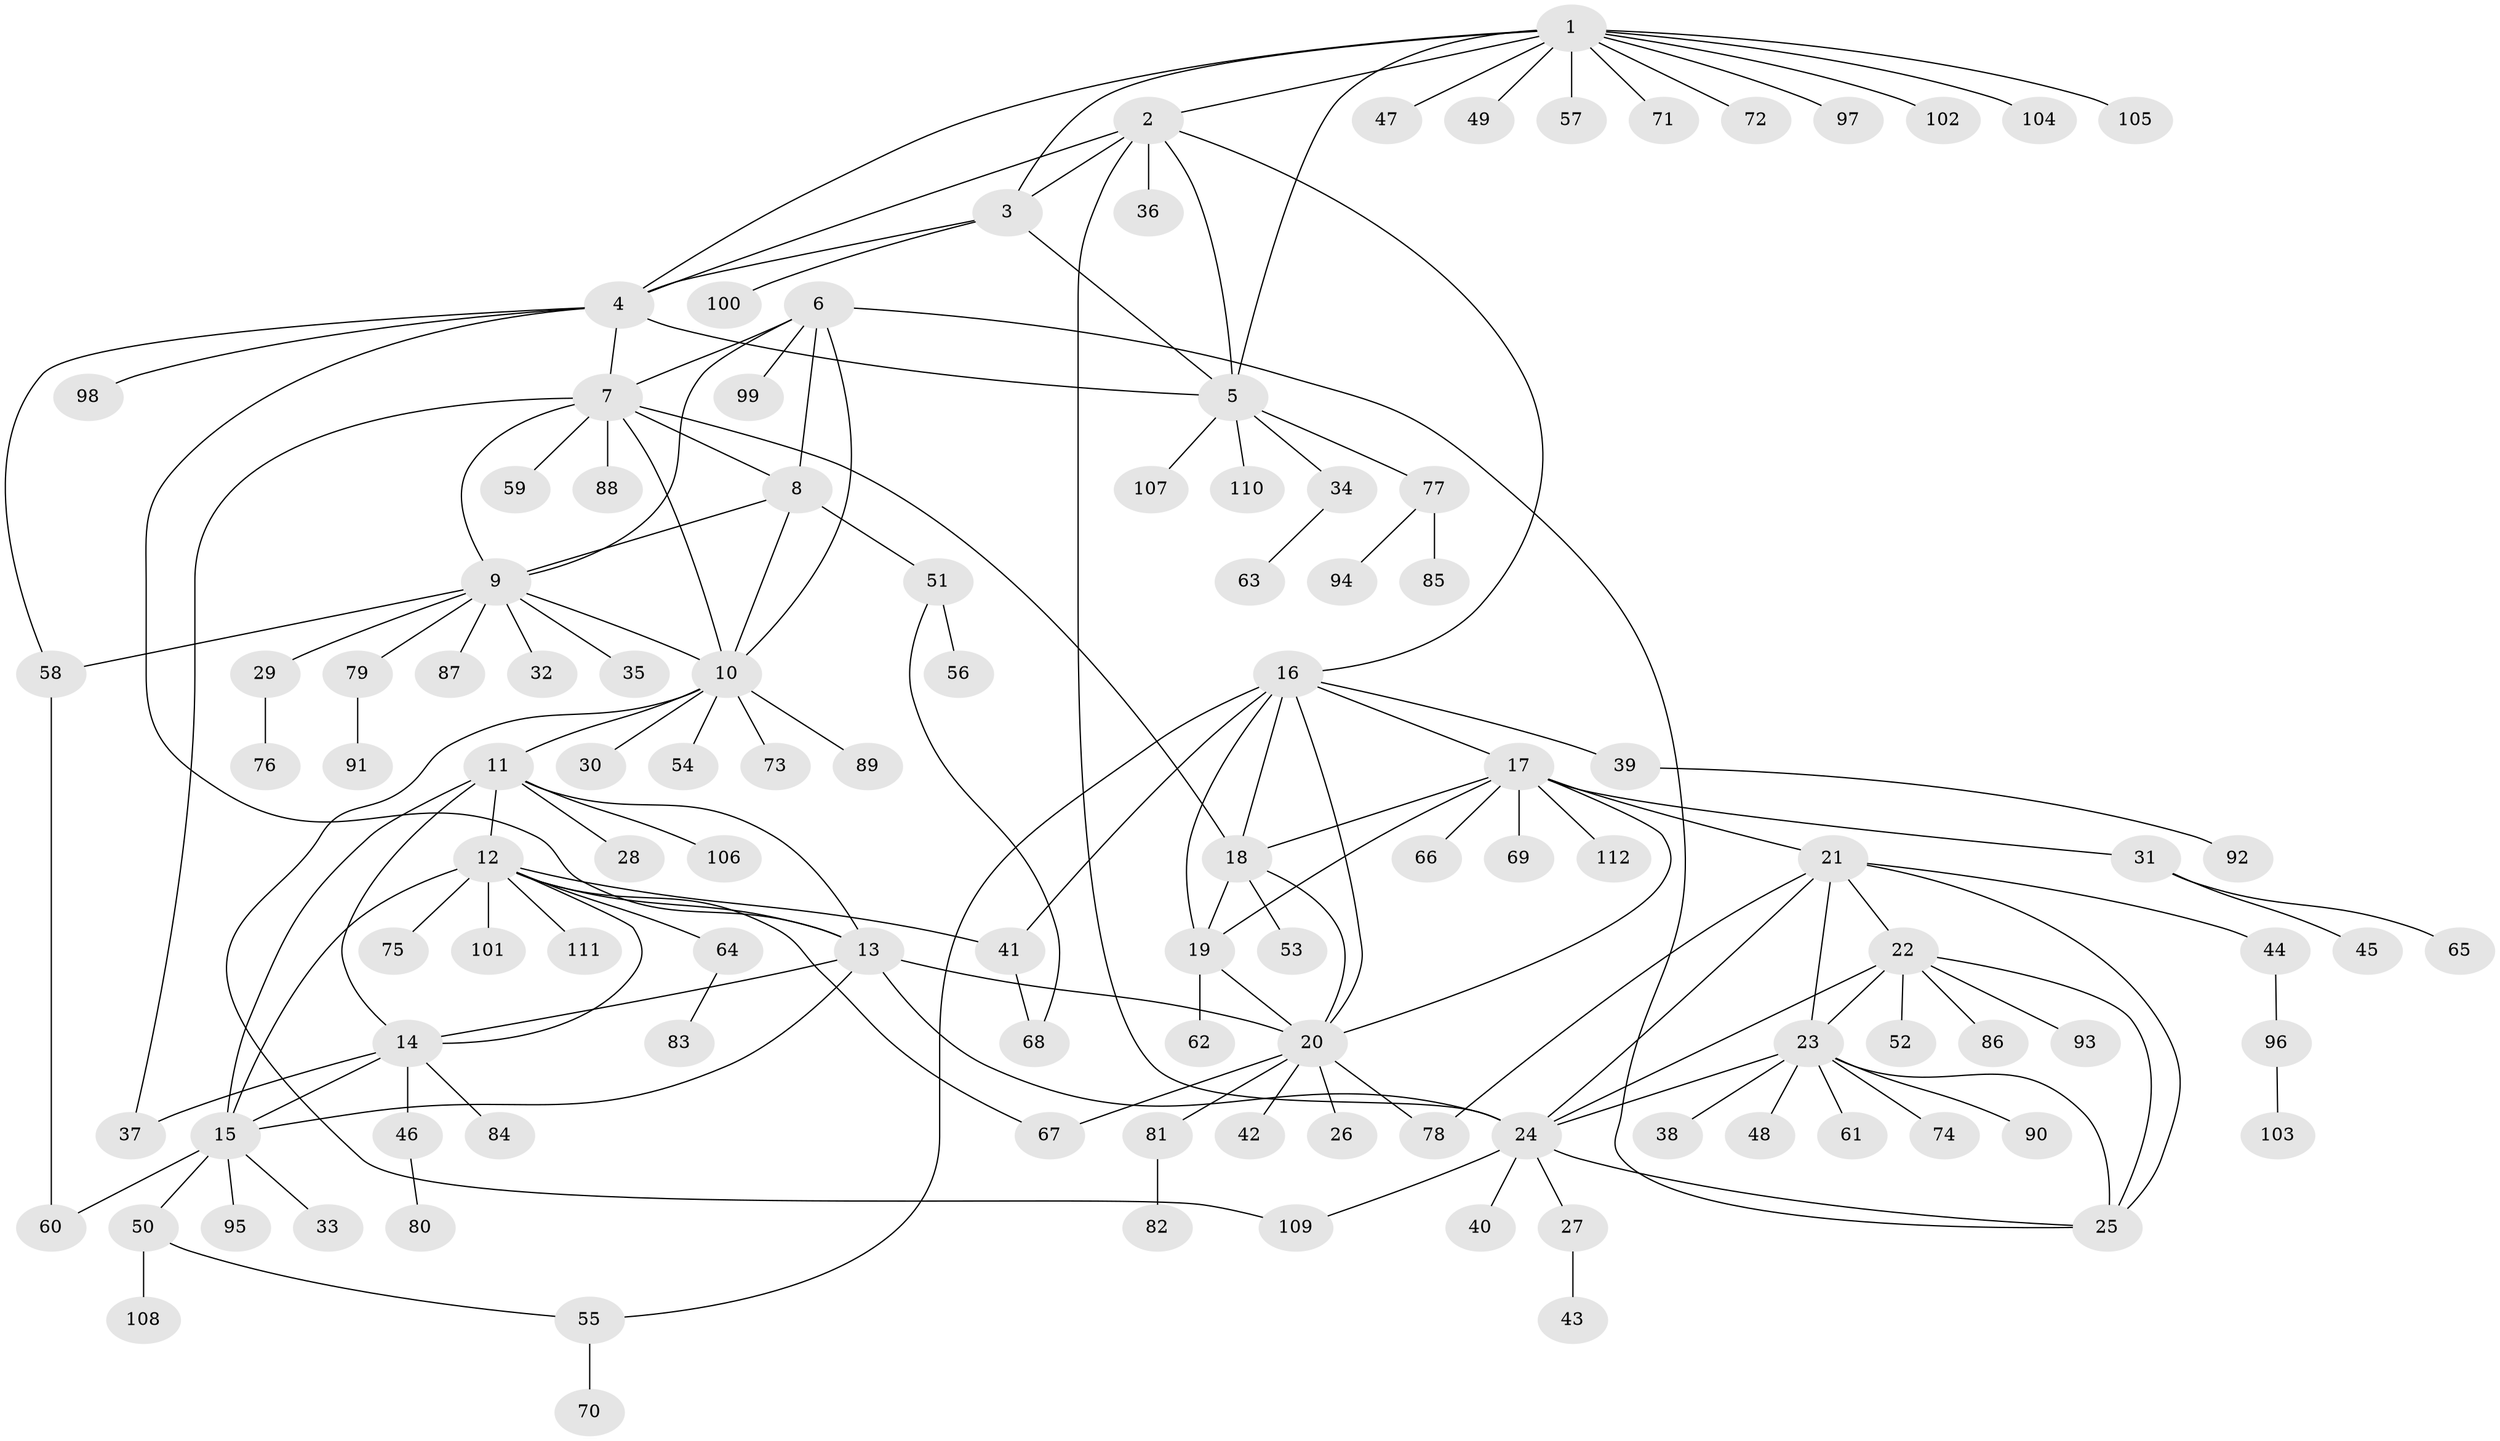 // coarse degree distribution, {6: 0.06666666666666667, 9: 0.044444444444444446, 1: 0.5333333333333333, 7: 0.06666666666666667, 2: 0.08888888888888889, 3: 0.06666666666666667, 5: 0.08888888888888889, 8: 0.022222222222222223, 4: 0.022222222222222223}
// Generated by graph-tools (version 1.1) at 2025/37/03/04/25 23:37:30]
// undirected, 112 vertices, 156 edges
graph export_dot {
  node [color=gray90,style=filled];
  1;
  2;
  3;
  4;
  5;
  6;
  7;
  8;
  9;
  10;
  11;
  12;
  13;
  14;
  15;
  16;
  17;
  18;
  19;
  20;
  21;
  22;
  23;
  24;
  25;
  26;
  27;
  28;
  29;
  30;
  31;
  32;
  33;
  34;
  35;
  36;
  37;
  38;
  39;
  40;
  41;
  42;
  43;
  44;
  45;
  46;
  47;
  48;
  49;
  50;
  51;
  52;
  53;
  54;
  55;
  56;
  57;
  58;
  59;
  60;
  61;
  62;
  63;
  64;
  65;
  66;
  67;
  68;
  69;
  70;
  71;
  72;
  73;
  74;
  75;
  76;
  77;
  78;
  79;
  80;
  81;
  82;
  83;
  84;
  85;
  86;
  87;
  88;
  89;
  90;
  91;
  92;
  93;
  94;
  95;
  96;
  97;
  98;
  99;
  100;
  101;
  102;
  103;
  104;
  105;
  106;
  107;
  108;
  109;
  110;
  111;
  112;
  1 -- 2;
  1 -- 3;
  1 -- 4;
  1 -- 5;
  1 -- 47;
  1 -- 49;
  1 -- 57;
  1 -- 71;
  1 -- 72;
  1 -- 97;
  1 -- 102;
  1 -- 104;
  1 -- 105;
  2 -- 3;
  2 -- 4;
  2 -- 5;
  2 -- 16;
  2 -- 24;
  2 -- 36;
  3 -- 4;
  3 -- 5;
  3 -- 100;
  4 -- 5;
  4 -- 7;
  4 -- 13;
  4 -- 58;
  4 -- 98;
  5 -- 34;
  5 -- 77;
  5 -- 107;
  5 -- 110;
  6 -- 7;
  6 -- 8;
  6 -- 9;
  6 -- 10;
  6 -- 25;
  6 -- 99;
  7 -- 8;
  7 -- 9;
  7 -- 10;
  7 -- 18;
  7 -- 37;
  7 -- 59;
  7 -- 88;
  8 -- 9;
  8 -- 10;
  8 -- 51;
  9 -- 10;
  9 -- 29;
  9 -- 32;
  9 -- 35;
  9 -- 58;
  9 -- 79;
  9 -- 87;
  10 -- 11;
  10 -- 30;
  10 -- 54;
  10 -- 73;
  10 -- 89;
  10 -- 109;
  11 -- 12;
  11 -- 13;
  11 -- 14;
  11 -- 15;
  11 -- 28;
  11 -- 106;
  12 -- 13;
  12 -- 14;
  12 -- 15;
  12 -- 41;
  12 -- 64;
  12 -- 67;
  12 -- 75;
  12 -- 101;
  12 -- 111;
  13 -- 14;
  13 -- 15;
  13 -- 20;
  13 -- 24;
  14 -- 15;
  14 -- 37;
  14 -- 46;
  14 -- 84;
  15 -- 33;
  15 -- 50;
  15 -- 60;
  15 -- 95;
  16 -- 17;
  16 -- 18;
  16 -- 19;
  16 -- 20;
  16 -- 39;
  16 -- 41;
  16 -- 55;
  17 -- 18;
  17 -- 19;
  17 -- 20;
  17 -- 21;
  17 -- 31;
  17 -- 66;
  17 -- 69;
  17 -- 112;
  18 -- 19;
  18 -- 20;
  18 -- 53;
  19 -- 20;
  19 -- 62;
  20 -- 26;
  20 -- 42;
  20 -- 67;
  20 -- 78;
  20 -- 81;
  21 -- 22;
  21 -- 23;
  21 -- 24;
  21 -- 25;
  21 -- 44;
  21 -- 78;
  22 -- 23;
  22 -- 24;
  22 -- 25;
  22 -- 52;
  22 -- 86;
  22 -- 93;
  23 -- 24;
  23 -- 25;
  23 -- 38;
  23 -- 48;
  23 -- 61;
  23 -- 74;
  23 -- 90;
  24 -- 25;
  24 -- 27;
  24 -- 40;
  24 -- 109;
  27 -- 43;
  29 -- 76;
  31 -- 45;
  31 -- 65;
  34 -- 63;
  39 -- 92;
  41 -- 68;
  44 -- 96;
  46 -- 80;
  50 -- 55;
  50 -- 108;
  51 -- 56;
  51 -- 68;
  55 -- 70;
  58 -- 60;
  64 -- 83;
  77 -- 85;
  77 -- 94;
  79 -- 91;
  81 -- 82;
  96 -- 103;
}

